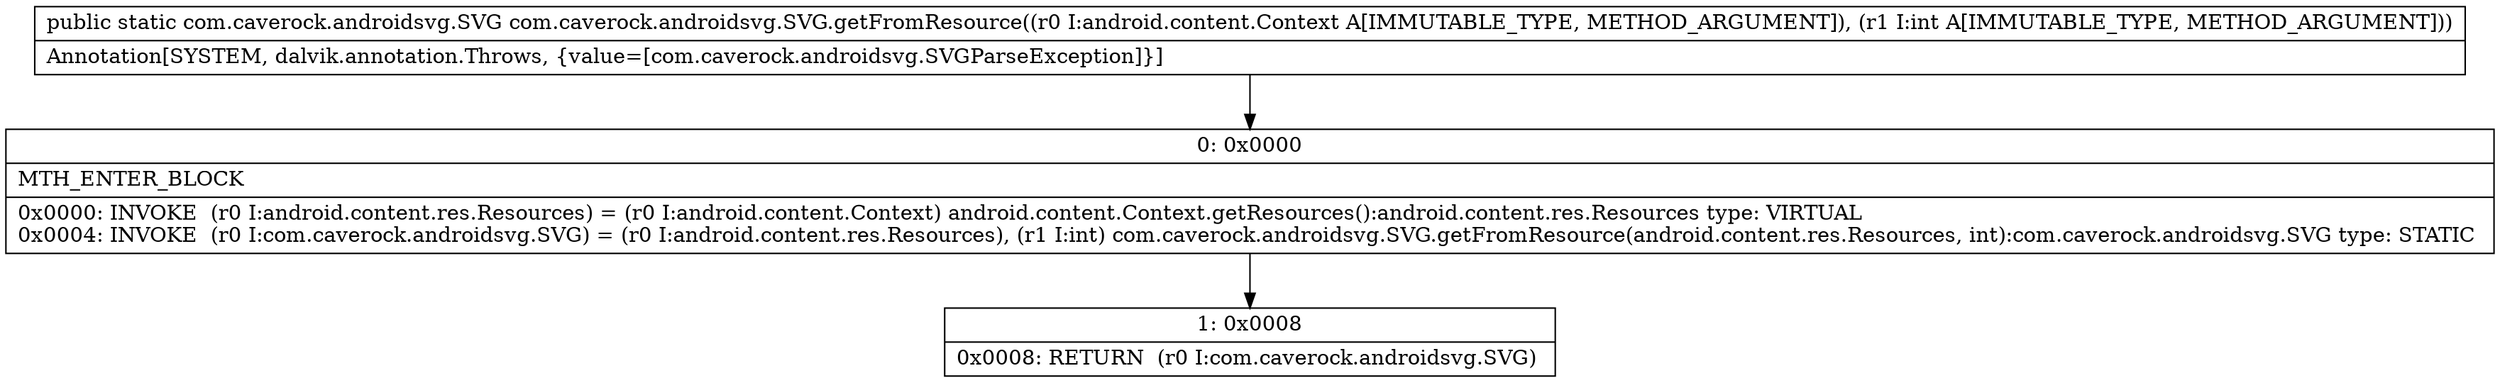 digraph "CFG forcom.caverock.androidsvg.SVG.getFromResource(Landroid\/content\/Context;I)Lcom\/caverock\/androidsvg\/SVG;" {
Node_0 [shape=record,label="{0\:\ 0x0000|MTH_ENTER_BLOCK\l|0x0000: INVOKE  (r0 I:android.content.res.Resources) = (r0 I:android.content.Context) android.content.Context.getResources():android.content.res.Resources type: VIRTUAL \l0x0004: INVOKE  (r0 I:com.caverock.androidsvg.SVG) = (r0 I:android.content.res.Resources), (r1 I:int) com.caverock.androidsvg.SVG.getFromResource(android.content.res.Resources, int):com.caverock.androidsvg.SVG type: STATIC \l}"];
Node_1 [shape=record,label="{1\:\ 0x0008|0x0008: RETURN  (r0 I:com.caverock.androidsvg.SVG) \l}"];
MethodNode[shape=record,label="{public static com.caverock.androidsvg.SVG com.caverock.androidsvg.SVG.getFromResource((r0 I:android.content.Context A[IMMUTABLE_TYPE, METHOD_ARGUMENT]), (r1 I:int A[IMMUTABLE_TYPE, METHOD_ARGUMENT]))  | Annotation[SYSTEM, dalvik.annotation.Throws, \{value=[com.caverock.androidsvg.SVGParseException]\}]\l}"];
MethodNode -> Node_0;
Node_0 -> Node_1;
}

